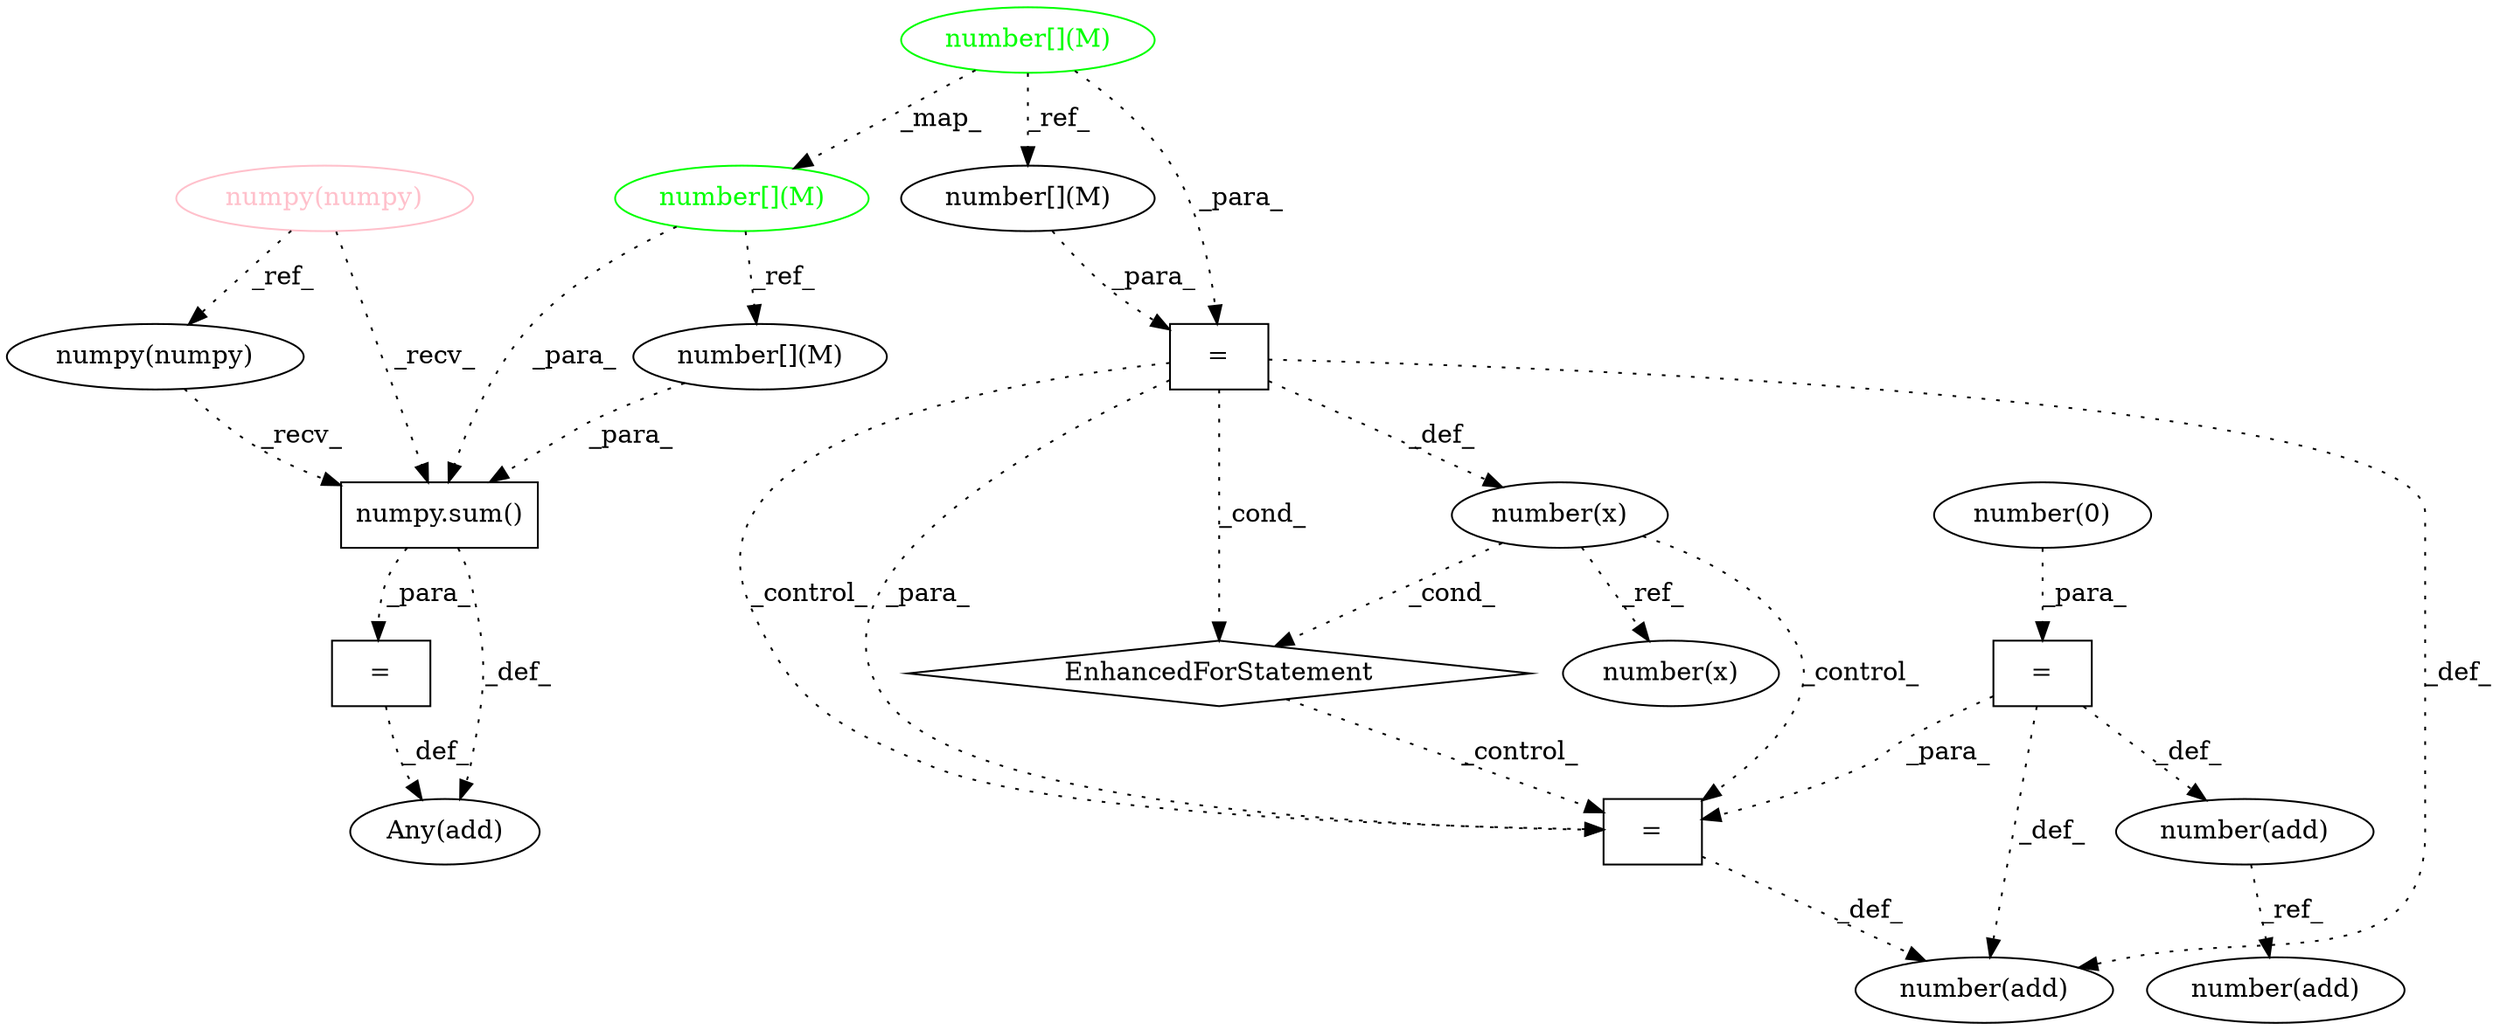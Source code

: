 digraph G {
1 [label="=" shape=box]
2 [label="EnhancedForStatement" shape=diamond]
3 [label="=" shape=box]
4 [label="number(add)" shape=ellipse]
5 [label="number[](M)" shape=ellipse]
6 [label="number(x)" shape=ellipse]
7 [label="number(add)" shape=ellipse]
8 [label="numpy(numpy)" shape=ellipse color=pink fontcolor=pink]
9 [label="=" shape=box]
10 [label="numpy(numpy)" shape=ellipse]
11 [label="number[](M)" shape=ellipse color=green fontcolor=green]
12 [label="=" shape=box]
13 [label="number(add)" shape=ellipse]
14 [label="number(x)" shape=ellipse]
15 [label="number[](M)" shape=ellipse]
16 [label="numpy.sum()" shape=box]
17 [label="Any(add)" shape=ellipse]
18 [label="number[](M)" shape=ellipse color=green fontcolor=green]
19 [label="number(0)" shape=ellipse]
16 -> 1 [label="_para_" style=dotted];
14 -> 2 [label="_cond_" style=dotted];
3 -> 2 [label="_cond_" style=dotted];
5 -> 3 [label="_para_" style=dotted];
18 -> 3 [label="_para_" style=dotted];
9 -> 4 [label="_def_" style=dotted];
3 -> 4 [label="_def_" style=dotted];
12 -> 4 [label="_def_" style=dotted];
18 -> 5 [label="_ref_" style=dotted];
14 -> 6 [label="_ref_" style=dotted];
12 -> 7 [label="_def_" style=dotted];
2 -> 9 [label="_control_" style=dotted];
3 -> 9 [label="_para_" style=dotted];
12 -> 9 [label="_para_" style=dotted];
14 -> 9 [label="_control_" style=dotted];
3 -> 9 [label="_control_" style=dotted];
8 -> 10 [label="_ref_" style=dotted];
18 -> 11 [label="_map_" style=dotted];
19 -> 12 [label="_para_" style=dotted];
7 -> 13 [label="_ref_" style=dotted];
3 -> 14 [label="_def_" style=dotted];
11 -> 15 [label="_ref_" style=dotted];
10 -> 16 [label="_recv_" style=dotted];
15 -> 16 [label="_para_" style=dotted];
8 -> 16 [label="_recv_" style=dotted];
11 -> 16 [label="_para_" style=dotted];
1 -> 17 [label="_def_" style=dotted];
16 -> 17 [label="_def_" style=dotted];
}